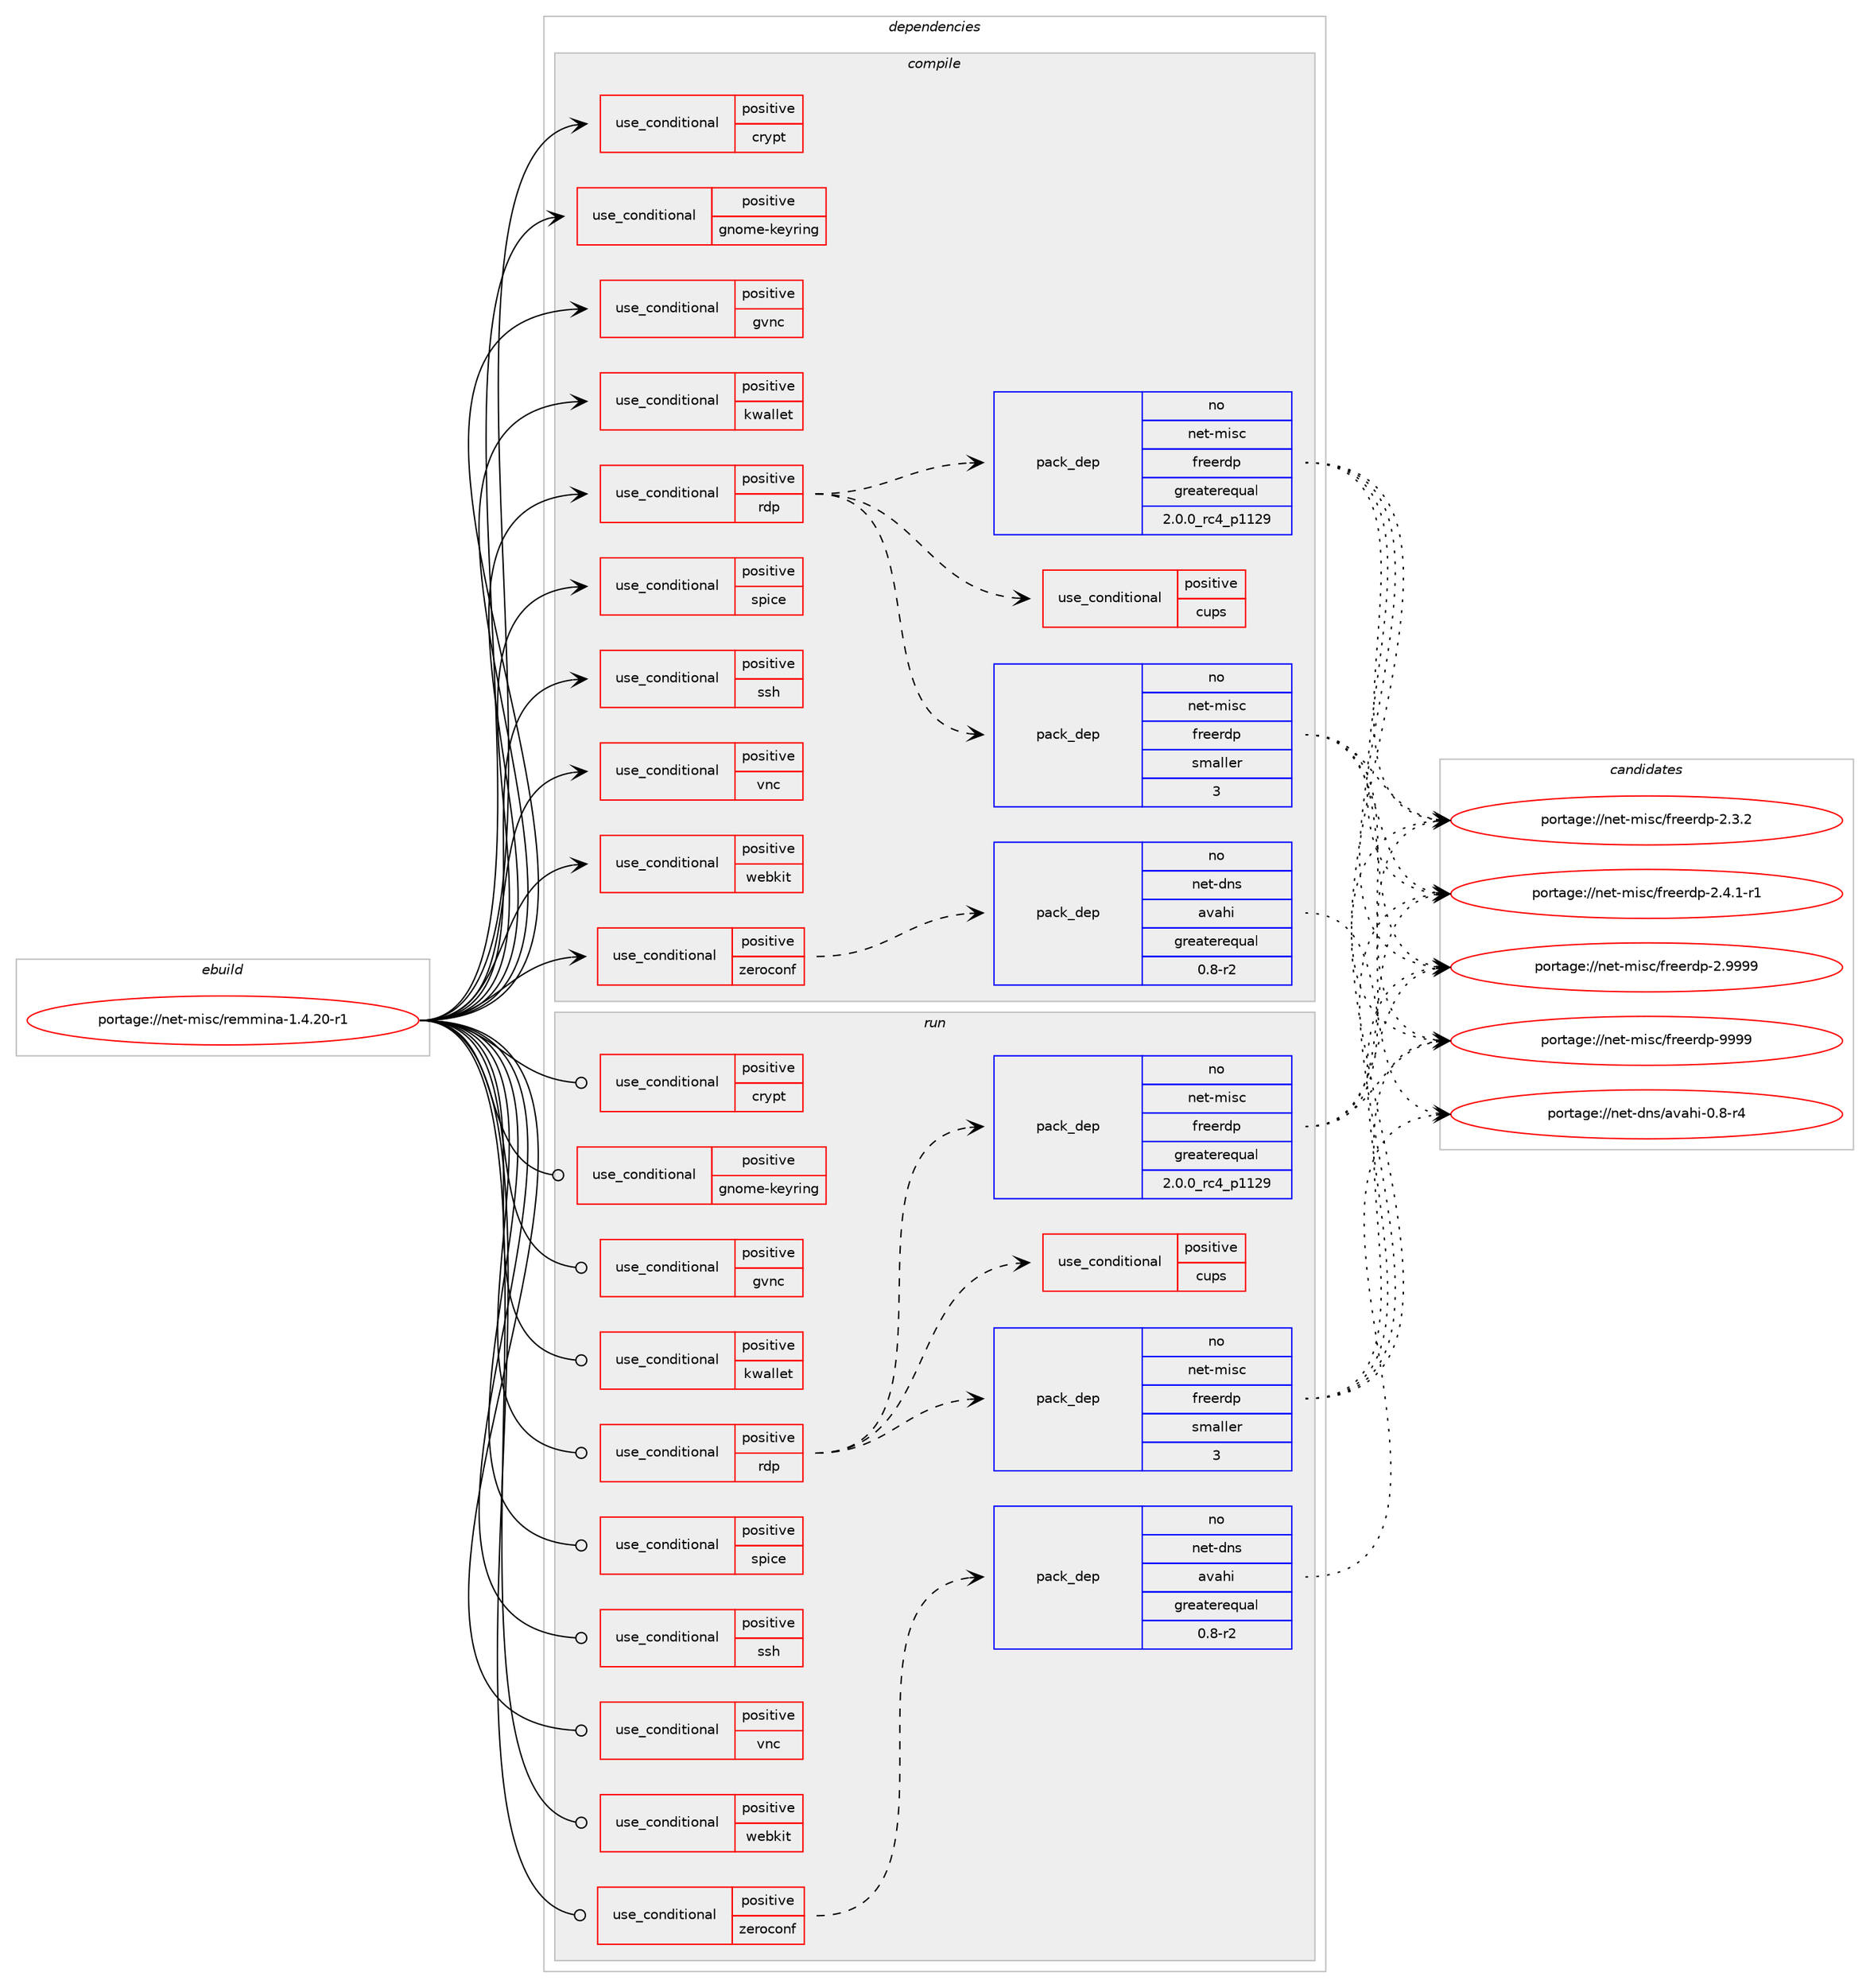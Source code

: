 digraph prolog {

# *************
# Graph options
# *************

newrank=true;
concentrate=true;
compound=true;
graph [rankdir=LR,fontname=Helvetica,fontsize=10,ranksep=1.5];#, ranksep=2.5, nodesep=0.2];
edge  [arrowhead=vee];
node  [fontname=Helvetica,fontsize=10];

# **********
# The ebuild
# **********

subgraph cluster_leftcol {
color=gray;
rank=same;
label=<<i>ebuild</i>>;
id [label="portage://net-misc/remmina-1.4.20-r1", color=red, width=4, href="../net-misc/remmina-1.4.20-r1.svg"];
}

# ****************
# The dependencies
# ****************

subgraph cluster_midcol {
color=gray;
label=<<i>dependencies</i>>;
subgraph cluster_compile {
fillcolor="#eeeeee";
style=filled;
label=<<i>compile</i>>;
subgraph cond156 {
dependency270 [label=<<TABLE BORDER="0" CELLBORDER="1" CELLSPACING="0" CELLPADDING="4"><TR><TD ROWSPAN="3" CELLPADDING="10">use_conditional</TD></TR><TR><TD>positive</TD></TR><TR><TD>crypt</TD></TR></TABLE>>, shape=none, color=red];
# *** BEGIN UNKNOWN DEPENDENCY TYPE (TODO) ***
# dependency270 -> package_dependency(portage://net-misc/remmina-1.4.20-r1,install,no,dev-libs,libgcrypt,none,[,,],[slot(0),equal],[])
# *** END UNKNOWN DEPENDENCY TYPE (TODO) ***

}
id:e -> dependency270:w [weight=20,style="solid",arrowhead="vee"];
subgraph cond157 {
dependency271 [label=<<TABLE BORDER="0" CELLBORDER="1" CELLSPACING="0" CELLPADDING="4"><TR><TD ROWSPAN="3" CELLPADDING="10">use_conditional</TD></TR><TR><TD>positive</TD></TR><TR><TD>gnome-keyring</TD></TR></TABLE>>, shape=none, color=red];
# *** BEGIN UNKNOWN DEPENDENCY TYPE (TODO) ***
# dependency271 -> package_dependency(portage://net-misc/remmina-1.4.20-r1,install,no,app-crypt,libsecret,none,[,,],[],[])
# *** END UNKNOWN DEPENDENCY TYPE (TODO) ***

}
id:e -> dependency271:w [weight=20,style="solid",arrowhead="vee"];
subgraph cond158 {
dependency272 [label=<<TABLE BORDER="0" CELLBORDER="1" CELLSPACING="0" CELLPADDING="4"><TR><TD ROWSPAN="3" CELLPADDING="10">use_conditional</TD></TR><TR><TD>positive</TD></TR><TR><TD>gvnc</TD></TR></TABLE>>, shape=none, color=red];
# *** BEGIN UNKNOWN DEPENDENCY TYPE (TODO) ***
# dependency272 -> package_dependency(portage://net-misc/remmina-1.4.20-r1,install,no,net-libs,gtk-vnc,none,[,,],[],[])
# *** END UNKNOWN DEPENDENCY TYPE (TODO) ***

}
id:e -> dependency272:w [weight=20,style="solid",arrowhead="vee"];
subgraph cond159 {
dependency273 [label=<<TABLE BORDER="0" CELLBORDER="1" CELLSPACING="0" CELLPADDING="4"><TR><TD ROWSPAN="3" CELLPADDING="10">use_conditional</TD></TR><TR><TD>positive</TD></TR><TR><TD>kwallet</TD></TR></TABLE>>, shape=none, color=red];
# *** BEGIN UNKNOWN DEPENDENCY TYPE (TODO) ***
# dependency273 -> package_dependency(portage://net-misc/remmina-1.4.20-r1,install,no,kde-frameworks,kwallet,none,[,,],[],[])
# *** END UNKNOWN DEPENDENCY TYPE (TODO) ***

}
id:e -> dependency273:w [weight=20,style="solid",arrowhead="vee"];
subgraph cond160 {
dependency274 [label=<<TABLE BORDER="0" CELLBORDER="1" CELLSPACING="0" CELLPADDING="4"><TR><TD ROWSPAN="3" CELLPADDING="10">use_conditional</TD></TR><TR><TD>positive</TD></TR><TR><TD>rdp</TD></TR></TABLE>>, shape=none, color=red];
subgraph pack110 {
dependency275 [label=<<TABLE BORDER="0" CELLBORDER="1" CELLSPACING="0" CELLPADDING="4" WIDTH="220"><TR><TD ROWSPAN="6" CELLPADDING="30">pack_dep</TD></TR><TR><TD WIDTH="110">no</TD></TR><TR><TD>net-misc</TD></TR><TR><TD>freerdp</TD></TR><TR><TD>greaterequal</TD></TR><TR><TD>2.0.0_rc4_p1129</TD></TR></TABLE>>, shape=none, color=blue];
}
dependency274:e -> dependency275:w [weight=20,style="dashed",arrowhead="vee"];
subgraph pack111 {
dependency276 [label=<<TABLE BORDER="0" CELLBORDER="1" CELLSPACING="0" CELLPADDING="4" WIDTH="220"><TR><TD ROWSPAN="6" CELLPADDING="30">pack_dep</TD></TR><TR><TD WIDTH="110">no</TD></TR><TR><TD>net-misc</TD></TR><TR><TD>freerdp</TD></TR><TR><TD>smaller</TD></TR><TR><TD>3</TD></TR></TABLE>>, shape=none, color=blue];
}
dependency274:e -> dependency276:w [weight=20,style="dashed",arrowhead="vee"];
subgraph cond161 {
dependency277 [label=<<TABLE BORDER="0" CELLBORDER="1" CELLSPACING="0" CELLPADDING="4"><TR><TD ROWSPAN="3" CELLPADDING="10">use_conditional</TD></TR><TR><TD>positive</TD></TR><TR><TD>cups</TD></TR></TABLE>>, shape=none, color=red];
# *** BEGIN UNKNOWN DEPENDENCY TYPE (TODO) ***
# dependency277 -> package_dependency(portage://net-misc/remmina-1.4.20-r1,install,no,net-print,cups,none,[,,],any_same_slot,[])
# *** END UNKNOWN DEPENDENCY TYPE (TODO) ***

}
dependency274:e -> dependency277:w [weight=20,style="dashed",arrowhead="vee"];
}
id:e -> dependency274:w [weight=20,style="solid",arrowhead="vee"];
subgraph cond162 {
dependency278 [label=<<TABLE BORDER="0" CELLBORDER="1" CELLSPACING="0" CELLPADDING="4"><TR><TD ROWSPAN="3" CELLPADDING="10">use_conditional</TD></TR><TR><TD>positive</TD></TR><TR><TD>spice</TD></TR></TABLE>>, shape=none, color=red];
# *** BEGIN UNKNOWN DEPENDENCY TYPE (TODO) ***
# dependency278 -> package_dependency(portage://net-misc/remmina-1.4.20-r1,install,no,net-misc,spice-gtk,none,[,,],[],[use(enable(gtk3),none)])
# *** END UNKNOWN DEPENDENCY TYPE (TODO) ***

}
id:e -> dependency278:w [weight=20,style="solid",arrowhead="vee"];
subgraph cond163 {
dependency279 [label=<<TABLE BORDER="0" CELLBORDER="1" CELLSPACING="0" CELLPADDING="4"><TR><TD ROWSPAN="3" CELLPADDING="10">use_conditional</TD></TR><TR><TD>positive</TD></TR><TR><TD>ssh</TD></TR></TABLE>>, shape=none, color=red];
# *** BEGIN UNKNOWN DEPENDENCY TYPE (TODO) ***
# dependency279 -> package_dependency(portage://net-misc/remmina-1.4.20-r1,install,no,net-libs,libssh,none,[,,],[slot(0),equal],[use(enable(sftp),none)])
# *** END UNKNOWN DEPENDENCY TYPE (TODO) ***

# *** BEGIN UNKNOWN DEPENDENCY TYPE (TODO) ***
# dependency279 -> package_dependency(portage://net-misc/remmina-1.4.20-r1,install,no,x11-libs,vte,none,[,,],[slot(2.91)],[])
# *** END UNKNOWN DEPENDENCY TYPE (TODO) ***

}
id:e -> dependency279:w [weight=20,style="solid",arrowhead="vee"];
subgraph cond164 {
dependency280 [label=<<TABLE BORDER="0" CELLBORDER="1" CELLSPACING="0" CELLPADDING="4"><TR><TD ROWSPAN="3" CELLPADDING="10">use_conditional</TD></TR><TR><TD>positive</TD></TR><TR><TD>vnc</TD></TR></TABLE>>, shape=none, color=red];
# *** BEGIN UNKNOWN DEPENDENCY TYPE (TODO) ***
# dependency280 -> package_dependency(portage://net-misc/remmina-1.4.20-r1,install,no,net-libs,libvncserver,none,[,,],[],[use(enable(jpeg),none)])
# *** END UNKNOWN DEPENDENCY TYPE (TODO) ***

}
id:e -> dependency280:w [weight=20,style="solid",arrowhead="vee"];
subgraph cond165 {
dependency281 [label=<<TABLE BORDER="0" CELLBORDER="1" CELLSPACING="0" CELLPADDING="4"><TR><TD ROWSPAN="3" CELLPADDING="10">use_conditional</TD></TR><TR><TD>positive</TD></TR><TR><TD>webkit</TD></TR></TABLE>>, shape=none, color=red];
# *** BEGIN UNKNOWN DEPENDENCY TYPE (TODO) ***
# dependency281 -> package_dependency(portage://net-misc/remmina-1.4.20-r1,install,no,net-libs,webkit-gtk,none,[,,],[slot(4)],[])
# *** END UNKNOWN DEPENDENCY TYPE (TODO) ***

}
id:e -> dependency281:w [weight=20,style="solid",arrowhead="vee"];
subgraph cond166 {
dependency282 [label=<<TABLE BORDER="0" CELLBORDER="1" CELLSPACING="0" CELLPADDING="4"><TR><TD ROWSPAN="3" CELLPADDING="10">use_conditional</TD></TR><TR><TD>positive</TD></TR><TR><TD>zeroconf</TD></TR></TABLE>>, shape=none, color=red];
subgraph pack112 {
dependency283 [label=<<TABLE BORDER="0" CELLBORDER="1" CELLSPACING="0" CELLPADDING="4" WIDTH="220"><TR><TD ROWSPAN="6" CELLPADDING="30">pack_dep</TD></TR><TR><TD WIDTH="110">no</TD></TR><TR><TD>net-dns</TD></TR><TR><TD>avahi</TD></TR><TR><TD>greaterequal</TD></TR><TR><TD>0.8-r2</TD></TR></TABLE>>, shape=none, color=blue];
}
dependency282:e -> dependency283:w [weight=20,style="dashed",arrowhead="vee"];
}
id:e -> dependency282:w [weight=20,style="solid",arrowhead="vee"];
# *** BEGIN UNKNOWN DEPENDENCY TYPE (TODO) ***
# id -> package_dependency(portage://net-misc/remmina-1.4.20-r1,install,no,dev-libs,glib,none,[,,],[slot(2)],[])
# *** END UNKNOWN DEPENDENCY TYPE (TODO) ***

# *** BEGIN UNKNOWN DEPENDENCY TYPE (TODO) ***
# id -> package_dependency(portage://net-misc/remmina-1.4.20-r1,install,no,dev-libs,json-glib,none,[,,],[],[])
# *** END UNKNOWN DEPENDENCY TYPE (TODO) ***

# *** BEGIN UNKNOWN DEPENDENCY TYPE (TODO) ***
# id -> package_dependency(portage://net-misc/remmina-1.4.20-r1,install,no,dev-libs,libappindicator,none,[,,],[slot(3)],[])
# *** END UNKNOWN DEPENDENCY TYPE (TODO) ***

# *** BEGIN UNKNOWN DEPENDENCY TYPE (TODO) ***
# id -> package_dependency(portage://net-misc/remmina-1.4.20-r1,install,no,dev-libs,libpcre2,none,[,,],[],[])
# *** END UNKNOWN DEPENDENCY TYPE (TODO) ***

# *** BEGIN UNKNOWN DEPENDENCY TYPE (TODO) ***
# id -> package_dependency(portage://net-misc/remmina-1.4.20-r1,install,no,dev-libs,libsodium,none,[,,],any_same_slot,[])
# *** END UNKNOWN DEPENDENCY TYPE (TODO) ***

# *** BEGIN UNKNOWN DEPENDENCY TYPE (TODO) ***
# id -> package_dependency(portage://net-misc/remmina-1.4.20-r1,install,no,dev-libs,openssl,none,[,,],[slot(0),equal],[])
# *** END UNKNOWN DEPENDENCY TYPE (TODO) ***

# *** BEGIN UNKNOWN DEPENDENCY TYPE (TODO) ***
# id -> package_dependency(portage://net-misc/remmina-1.4.20-r1,install,no,dev-util,desktop-file-utils,none,[,,],[],[])
# *** END UNKNOWN DEPENDENCY TYPE (TODO) ***

# *** BEGIN UNKNOWN DEPENDENCY TYPE (TODO) ***
# id -> package_dependency(portage://net-misc/remmina-1.4.20-r1,install,no,net-libs,libsoup,none,[,,],[slot(2.4)],[])
# *** END UNKNOWN DEPENDENCY TYPE (TODO) ***

# *** BEGIN UNKNOWN DEPENDENCY TYPE (TODO) ***
# id -> package_dependency(portage://net-misc/remmina-1.4.20-r1,install,no,x11-libs,gdk-pixbuf,none,[,,],[],[])
# *** END UNKNOWN DEPENDENCY TYPE (TODO) ***

# *** BEGIN UNKNOWN DEPENDENCY TYPE (TODO) ***
# id -> package_dependency(portage://net-misc/remmina-1.4.20-r1,install,no,x11-libs,gtk+,none,[,,],[slot(3)],[])
# *** END UNKNOWN DEPENDENCY TYPE (TODO) ***

# *** BEGIN UNKNOWN DEPENDENCY TYPE (TODO) ***
# id -> package_dependency(portage://net-misc/remmina-1.4.20-r1,install,no,x11-libs,libX11,none,[,,],[],[])
# *** END UNKNOWN DEPENDENCY TYPE (TODO) ***

# *** BEGIN UNKNOWN DEPENDENCY TYPE (TODO) ***
# id -> package_dependency(portage://net-misc/remmina-1.4.20-r1,install,no,x11-libs,libxkbfile,none,[,,],[],[])
# *** END UNKNOWN DEPENDENCY TYPE (TODO) ***

# *** BEGIN UNKNOWN DEPENDENCY TYPE (TODO) ***
# id -> package_dependency(portage://net-misc/remmina-1.4.20-r1,install,no,x11-misc,shared-mime-info,none,[,,],[],[])
# *** END UNKNOWN DEPENDENCY TYPE (TODO) ***

}
subgraph cluster_compileandrun {
fillcolor="#eeeeee";
style=filled;
label=<<i>compile and run</i>>;
}
subgraph cluster_run {
fillcolor="#eeeeee";
style=filled;
label=<<i>run</i>>;
subgraph cond167 {
dependency284 [label=<<TABLE BORDER="0" CELLBORDER="1" CELLSPACING="0" CELLPADDING="4"><TR><TD ROWSPAN="3" CELLPADDING="10">use_conditional</TD></TR><TR><TD>positive</TD></TR><TR><TD>crypt</TD></TR></TABLE>>, shape=none, color=red];
# *** BEGIN UNKNOWN DEPENDENCY TYPE (TODO) ***
# dependency284 -> package_dependency(portage://net-misc/remmina-1.4.20-r1,run,no,dev-libs,libgcrypt,none,[,,],[slot(0),equal],[])
# *** END UNKNOWN DEPENDENCY TYPE (TODO) ***

}
id:e -> dependency284:w [weight=20,style="solid",arrowhead="odot"];
subgraph cond168 {
dependency285 [label=<<TABLE BORDER="0" CELLBORDER="1" CELLSPACING="0" CELLPADDING="4"><TR><TD ROWSPAN="3" CELLPADDING="10">use_conditional</TD></TR><TR><TD>positive</TD></TR><TR><TD>gnome-keyring</TD></TR></TABLE>>, shape=none, color=red];
# *** BEGIN UNKNOWN DEPENDENCY TYPE (TODO) ***
# dependency285 -> package_dependency(portage://net-misc/remmina-1.4.20-r1,run,no,app-crypt,libsecret,none,[,,],[],[])
# *** END UNKNOWN DEPENDENCY TYPE (TODO) ***

}
id:e -> dependency285:w [weight=20,style="solid",arrowhead="odot"];
subgraph cond169 {
dependency286 [label=<<TABLE BORDER="0" CELLBORDER="1" CELLSPACING="0" CELLPADDING="4"><TR><TD ROWSPAN="3" CELLPADDING="10">use_conditional</TD></TR><TR><TD>positive</TD></TR><TR><TD>gvnc</TD></TR></TABLE>>, shape=none, color=red];
# *** BEGIN UNKNOWN DEPENDENCY TYPE (TODO) ***
# dependency286 -> package_dependency(portage://net-misc/remmina-1.4.20-r1,run,no,net-libs,gtk-vnc,none,[,,],[],[])
# *** END UNKNOWN DEPENDENCY TYPE (TODO) ***

}
id:e -> dependency286:w [weight=20,style="solid",arrowhead="odot"];
subgraph cond170 {
dependency287 [label=<<TABLE BORDER="0" CELLBORDER="1" CELLSPACING="0" CELLPADDING="4"><TR><TD ROWSPAN="3" CELLPADDING="10">use_conditional</TD></TR><TR><TD>positive</TD></TR><TR><TD>kwallet</TD></TR></TABLE>>, shape=none, color=red];
# *** BEGIN UNKNOWN DEPENDENCY TYPE (TODO) ***
# dependency287 -> package_dependency(portage://net-misc/remmina-1.4.20-r1,run,no,kde-frameworks,kwallet,none,[,,],[],[])
# *** END UNKNOWN DEPENDENCY TYPE (TODO) ***

}
id:e -> dependency287:w [weight=20,style="solid",arrowhead="odot"];
subgraph cond171 {
dependency288 [label=<<TABLE BORDER="0" CELLBORDER="1" CELLSPACING="0" CELLPADDING="4"><TR><TD ROWSPAN="3" CELLPADDING="10">use_conditional</TD></TR><TR><TD>positive</TD></TR><TR><TD>rdp</TD></TR></TABLE>>, shape=none, color=red];
subgraph pack113 {
dependency289 [label=<<TABLE BORDER="0" CELLBORDER="1" CELLSPACING="0" CELLPADDING="4" WIDTH="220"><TR><TD ROWSPAN="6" CELLPADDING="30">pack_dep</TD></TR><TR><TD WIDTH="110">no</TD></TR><TR><TD>net-misc</TD></TR><TR><TD>freerdp</TD></TR><TR><TD>greaterequal</TD></TR><TR><TD>2.0.0_rc4_p1129</TD></TR></TABLE>>, shape=none, color=blue];
}
dependency288:e -> dependency289:w [weight=20,style="dashed",arrowhead="vee"];
subgraph pack114 {
dependency290 [label=<<TABLE BORDER="0" CELLBORDER="1" CELLSPACING="0" CELLPADDING="4" WIDTH="220"><TR><TD ROWSPAN="6" CELLPADDING="30">pack_dep</TD></TR><TR><TD WIDTH="110">no</TD></TR><TR><TD>net-misc</TD></TR><TR><TD>freerdp</TD></TR><TR><TD>smaller</TD></TR><TR><TD>3</TD></TR></TABLE>>, shape=none, color=blue];
}
dependency288:e -> dependency290:w [weight=20,style="dashed",arrowhead="vee"];
subgraph cond172 {
dependency291 [label=<<TABLE BORDER="0" CELLBORDER="1" CELLSPACING="0" CELLPADDING="4"><TR><TD ROWSPAN="3" CELLPADDING="10">use_conditional</TD></TR><TR><TD>positive</TD></TR><TR><TD>cups</TD></TR></TABLE>>, shape=none, color=red];
# *** BEGIN UNKNOWN DEPENDENCY TYPE (TODO) ***
# dependency291 -> package_dependency(portage://net-misc/remmina-1.4.20-r1,run,no,net-print,cups,none,[,,],any_same_slot,[])
# *** END UNKNOWN DEPENDENCY TYPE (TODO) ***

}
dependency288:e -> dependency291:w [weight=20,style="dashed",arrowhead="vee"];
}
id:e -> dependency288:w [weight=20,style="solid",arrowhead="odot"];
subgraph cond173 {
dependency292 [label=<<TABLE BORDER="0" CELLBORDER="1" CELLSPACING="0" CELLPADDING="4"><TR><TD ROWSPAN="3" CELLPADDING="10">use_conditional</TD></TR><TR><TD>positive</TD></TR><TR><TD>spice</TD></TR></TABLE>>, shape=none, color=red];
# *** BEGIN UNKNOWN DEPENDENCY TYPE (TODO) ***
# dependency292 -> package_dependency(portage://net-misc/remmina-1.4.20-r1,run,no,net-misc,spice-gtk,none,[,,],[],[use(enable(gtk3),none)])
# *** END UNKNOWN DEPENDENCY TYPE (TODO) ***

}
id:e -> dependency292:w [weight=20,style="solid",arrowhead="odot"];
subgraph cond174 {
dependency293 [label=<<TABLE BORDER="0" CELLBORDER="1" CELLSPACING="0" CELLPADDING="4"><TR><TD ROWSPAN="3" CELLPADDING="10">use_conditional</TD></TR><TR><TD>positive</TD></TR><TR><TD>ssh</TD></TR></TABLE>>, shape=none, color=red];
# *** BEGIN UNKNOWN DEPENDENCY TYPE (TODO) ***
# dependency293 -> package_dependency(portage://net-misc/remmina-1.4.20-r1,run,no,net-libs,libssh,none,[,,],[slot(0),equal],[use(enable(sftp),none)])
# *** END UNKNOWN DEPENDENCY TYPE (TODO) ***

# *** BEGIN UNKNOWN DEPENDENCY TYPE (TODO) ***
# dependency293 -> package_dependency(portage://net-misc/remmina-1.4.20-r1,run,no,x11-libs,vte,none,[,,],[slot(2.91)],[])
# *** END UNKNOWN DEPENDENCY TYPE (TODO) ***

}
id:e -> dependency293:w [weight=20,style="solid",arrowhead="odot"];
subgraph cond175 {
dependency294 [label=<<TABLE BORDER="0" CELLBORDER="1" CELLSPACING="0" CELLPADDING="4"><TR><TD ROWSPAN="3" CELLPADDING="10">use_conditional</TD></TR><TR><TD>positive</TD></TR><TR><TD>vnc</TD></TR></TABLE>>, shape=none, color=red];
# *** BEGIN UNKNOWN DEPENDENCY TYPE (TODO) ***
# dependency294 -> package_dependency(portage://net-misc/remmina-1.4.20-r1,run,no,net-libs,libvncserver,none,[,,],[],[use(enable(jpeg),none)])
# *** END UNKNOWN DEPENDENCY TYPE (TODO) ***

}
id:e -> dependency294:w [weight=20,style="solid",arrowhead="odot"];
subgraph cond176 {
dependency295 [label=<<TABLE BORDER="0" CELLBORDER="1" CELLSPACING="0" CELLPADDING="4"><TR><TD ROWSPAN="3" CELLPADDING="10">use_conditional</TD></TR><TR><TD>positive</TD></TR><TR><TD>webkit</TD></TR></TABLE>>, shape=none, color=red];
# *** BEGIN UNKNOWN DEPENDENCY TYPE (TODO) ***
# dependency295 -> package_dependency(portage://net-misc/remmina-1.4.20-r1,run,no,net-libs,webkit-gtk,none,[,,],[slot(4)],[])
# *** END UNKNOWN DEPENDENCY TYPE (TODO) ***

}
id:e -> dependency295:w [weight=20,style="solid",arrowhead="odot"];
subgraph cond177 {
dependency296 [label=<<TABLE BORDER="0" CELLBORDER="1" CELLSPACING="0" CELLPADDING="4"><TR><TD ROWSPAN="3" CELLPADDING="10">use_conditional</TD></TR><TR><TD>positive</TD></TR><TR><TD>zeroconf</TD></TR></TABLE>>, shape=none, color=red];
subgraph pack115 {
dependency297 [label=<<TABLE BORDER="0" CELLBORDER="1" CELLSPACING="0" CELLPADDING="4" WIDTH="220"><TR><TD ROWSPAN="6" CELLPADDING="30">pack_dep</TD></TR><TR><TD WIDTH="110">no</TD></TR><TR><TD>net-dns</TD></TR><TR><TD>avahi</TD></TR><TR><TD>greaterequal</TD></TR><TR><TD>0.8-r2</TD></TR></TABLE>>, shape=none, color=blue];
}
dependency296:e -> dependency297:w [weight=20,style="dashed",arrowhead="vee"];
}
id:e -> dependency296:w [weight=20,style="solid",arrowhead="odot"];
# *** BEGIN UNKNOWN DEPENDENCY TYPE (TODO) ***
# id -> package_dependency(portage://net-misc/remmina-1.4.20-r1,run,no,dev-libs,glib,none,[,,],[slot(2)],[])
# *** END UNKNOWN DEPENDENCY TYPE (TODO) ***

# *** BEGIN UNKNOWN DEPENDENCY TYPE (TODO) ***
# id -> package_dependency(portage://net-misc/remmina-1.4.20-r1,run,no,dev-libs,json-glib,none,[,,],[],[])
# *** END UNKNOWN DEPENDENCY TYPE (TODO) ***

# *** BEGIN UNKNOWN DEPENDENCY TYPE (TODO) ***
# id -> package_dependency(portage://net-misc/remmina-1.4.20-r1,run,no,dev-libs,libappindicator,none,[,,],[slot(3)],[])
# *** END UNKNOWN DEPENDENCY TYPE (TODO) ***

# *** BEGIN UNKNOWN DEPENDENCY TYPE (TODO) ***
# id -> package_dependency(portage://net-misc/remmina-1.4.20-r1,run,no,dev-libs,libpcre2,none,[,,],[],[])
# *** END UNKNOWN DEPENDENCY TYPE (TODO) ***

# *** BEGIN UNKNOWN DEPENDENCY TYPE (TODO) ***
# id -> package_dependency(portage://net-misc/remmina-1.4.20-r1,run,no,dev-libs,libsodium,none,[,,],any_same_slot,[])
# *** END UNKNOWN DEPENDENCY TYPE (TODO) ***

# *** BEGIN UNKNOWN DEPENDENCY TYPE (TODO) ***
# id -> package_dependency(portage://net-misc/remmina-1.4.20-r1,run,no,dev-libs,openssl,none,[,,],[slot(0),equal],[])
# *** END UNKNOWN DEPENDENCY TYPE (TODO) ***

# *** BEGIN UNKNOWN DEPENDENCY TYPE (TODO) ***
# id -> package_dependency(portage://net-misc/remmina-1.4.20-r1,run,no,net-libs,libsoup,none,[,,],[slot(2.4)],[])
# *** END UNKNOWN DEPENDENCY TYPE (TODO) ***

# *** BEGIN UNKNOWN DEPENDENCY TYPE (TODO) ***
# id -> package_dependency(portage://net-misc/remmina-1.4.20-r1,run,no,virtual,freedesktop-icon-theme,none,[,,],[],[])
# *** END UNKNOWN DEPENDENCY TYPE (TODO) ***

# *** BEGIN UNKNOWN DEPENDENCY TYPE (TODO) ***
# id -> package_dependency(portage://net-misc/remmina-1.4.20-r1,run,no,x11-libs,gdk-pixbuf,none,[,,],[],[])
# *** END UNKNOWN DEPENDENCY TYPE (TODO) ***

# *** BEGIN UNKNOWN DEPENDENCY TYPE (TODO) ***
# id -> package_dependency(portage://net-misc/remmina-1.4.20-r1,run,no,x11-libs,gtk+,none,[,,],[slot(3)],[])
# *** END UNKNOWN DEPENDENCY TYPE (TODO) ***

# *** BEGIN UNKNOWN DEPENDENCY TYPE (TODO) ***
# id -> package_dependency(portage://net-misc/remmina-1.4.20-r1,run,no,x11-libs,libX11,none,[,,],[],[])
# *** END UNKNOWN DEPENDENCY TYPE (TODO) ***

# *** BEGIN UNKNOWN DEPENDENCY TYPE (TODO) ***
# id -> package_dependency(portage://net-misc/remmina-1.4.20-r1,run,no,x11-libs,libxkbfile,none,[,,],[],[])
# *** END UNKNOWN DEPENDENCY TYPE (TODO) ***

}
}

# **************
# The candidates
# **************

subgraph cluster_choices {
rank=same;
color=gray;
label=<<i>candidates</i>>;

subgraph choice110 {
color=black;
nodesep=1;
choice110101116451091051159947102114101101114100112455046514650 [label="portage://net-misc/freerdp-2.3.2", color=red, width=4,href="../net-misc/freerdp-2.3.2.svg"];
choice1101011164510910511599471021141011011141001124550465246494511449 [label="portage://net-misc/freerdp-2.4.1-r1", color=red, width=4,href="../net-misc/freerdp-2.4.1-r1.svg"];
choice11010111645109105115994710211410110111410011245504657575757 [label="portage://net-misc/freerdp-2.9999", color=red, width=4,href="../net-misc/freerdp-2.9999.svg"];
choice1101011164510910511599471021141011011141001124557575757 [label="portage://net-misc/freerdp-9999", color=red, width=4,href="../net-misc/freerdp-9999.svg"];
dependency275:e -> choice110101116451091051159947102114101101114100112455046514650:w [style=dotted,weight="100"];
dependency275:e -> choice1101011164510910511599471021141011011141001124550465246494511449:w [style=dotted,weight="100"];
dependency275:e -> choice11010111645109105115994710211410110111410011245504657575757:w [style=dotted,weight="100"];
dependency275:e -> choice1101011164510910511599471021141011011141001124557575757:w [style=dotted,weight="100"];
}
subgraph choice111 {
color=black;
nodesep=1;
choice110101116451091051159947102114101101114100112455046514650 [label="portage://net-misc/freerdp-2.3.2", color=red, width=4,href="../net-misc/freerdp-2.3.2.svg"];
choice1101011164510910511599471021141011011141001124550465246494511449 [label="portage://net-misc/freerdp-2.4.1-r1", color=red, width=4,href="../net-misc/freerdp-2.4.1-r1.svg"];
choice11010111645109105115994710211410110111410011245504657575757 [label="portage://net-misc/freerdp-2.9999", color=red, width=4,href="../net-misc/freerdp-2.9999.svg"];
choice1101011164510910511599471021141011011141001124557575757 [label="portage://net-misc/freerdp-9999", color=red, width=4,href="../net-misc/freerdp-9999.svg"];
dependency276:e -> choice110101116451091051159947102114101101114100112455046514650:w [style=dotted,weight="100"];
dependency276:e -> choice1101011164510910511599471021141011011141001124550465246494511449:w [style=dotted,weight="100"];
dependency276:e -> choice11010111645109105115994710211410110111410011245504657575757:w [style=dotted,weight="100"];
dependency276:e -> choice1101011164510910511599471021141011011141001124557575757:w [style=dotted,weight="100"];
}
subgraph choice112 {
color=black;
nodesep=1;
choice11010111645100110115479711897104105454846564511452 [label="portage://net-dns/avahi-0.8-r4", color=red, width=4,href="../net-dns/avahi-0.8-r4.svg"];
dependency283:e -> choice11010111645100110115479711897104105454846564511452:w [style=dotted,weight="100"];
}
subgraph choice113 {
color=black;
nodesep=1;
choice110101116451091051159947102114101101114100112455046514650 [label="portage://net-misc/freerdp-2.3.2", color=red, width=4,href="../net-misc/freerdp-2.3.2.svg"];
choice1101011164510910511599471021141011011141001124550465246494511449 [label="portage://net-misc/freerdp-2.4.1-r1", color=red, width=4,href="../net-misc/freerdp-2.4.1-r1.svg"];
choice11010111645109105115994710211410110111410011245504657575757 [label="portage://net-misc/freerdp-2.9999", color=red, width=4,href="../net-misc/freerdp-2.9999.svg"];
choice1101011164510910511599471021141011011141001124557575757 [label="portage://net-misc/freerdp-9999", color=red, width=4,href="../net-misc/freerdp-9999.svg"];
dependency289:e -> choice110101116451091051159947102114101101114100112455046514650:w [style=dotted,weight="100"];
dependency289:e -> choice1101011164510910511599471021141011011141001124550465246494511449:w [style=dotted,weight="100"];
dependency289:e -> choice11010111645109105115994710211410110111410011245504657575757:w [style=dotted,weight="100"];
dependency289:e -> choice1101011164510910511599471021141011011141001124557575757:w [style=dotted,weight="100"];
}
subgraph choice114 {
color=black;
nodesep=1;
choice110101116451091051159947102114101101114100112455046514650 [label="portage://net-misc/freerdp-2.3.2", color=red, width=4,href="../net-misc/freerdp-2.3.2.svg"];
choice1101011164510910511599471021141011011141001124550465246494511449 [label="portage://net-misc/freerdp-2.4.1-r1", color=red, width=4,href="../net-misc/freerdp-2.4.1-r1.svg"];
choice11010111645109105115994710211410110111410011245504657575757 [label="portage://net-misc/freerdp-2.9999", color=red, width=4,href="../net-misc/freerdp-2.9999.svg"];
choice1101011164510910511599471021141011011141001124557575757 [label="portage://net-misc/freerdp-9999", color=red, width=4,href="../net-misc/freerdp-9999.svg"];
dependency290:e -> choice110101116451091051159947102114101101114100112455046514650:w [style=dotted,weight="100"];
dependency290:e -> choice1101011164510910511599471021141011011141001124550465246494511449:w [style=dotted,weight="100"];
dependency290:e -> choice11010111645109105115994710211410110111410011245504657575757:w [style=dotted,weight="100"];
dependency290:e -> choice1101011164510910511599471021141011011141001124557575757:w [style=dotted,weight="100"];
}
subgraph choice115 {
color=black;
nodesep=1;
choice11010111645100110115479711897104105454846564511452 [label="portage://net-dns/avahi-0.8-r4", color=red, width=4,href="../net-dns/avahi-0.8-r4.svg"];
dependency297:e -> choice11010111645100110115479711897104105454846564511452:w [style=dotted,weight="100"];
}
}

}
